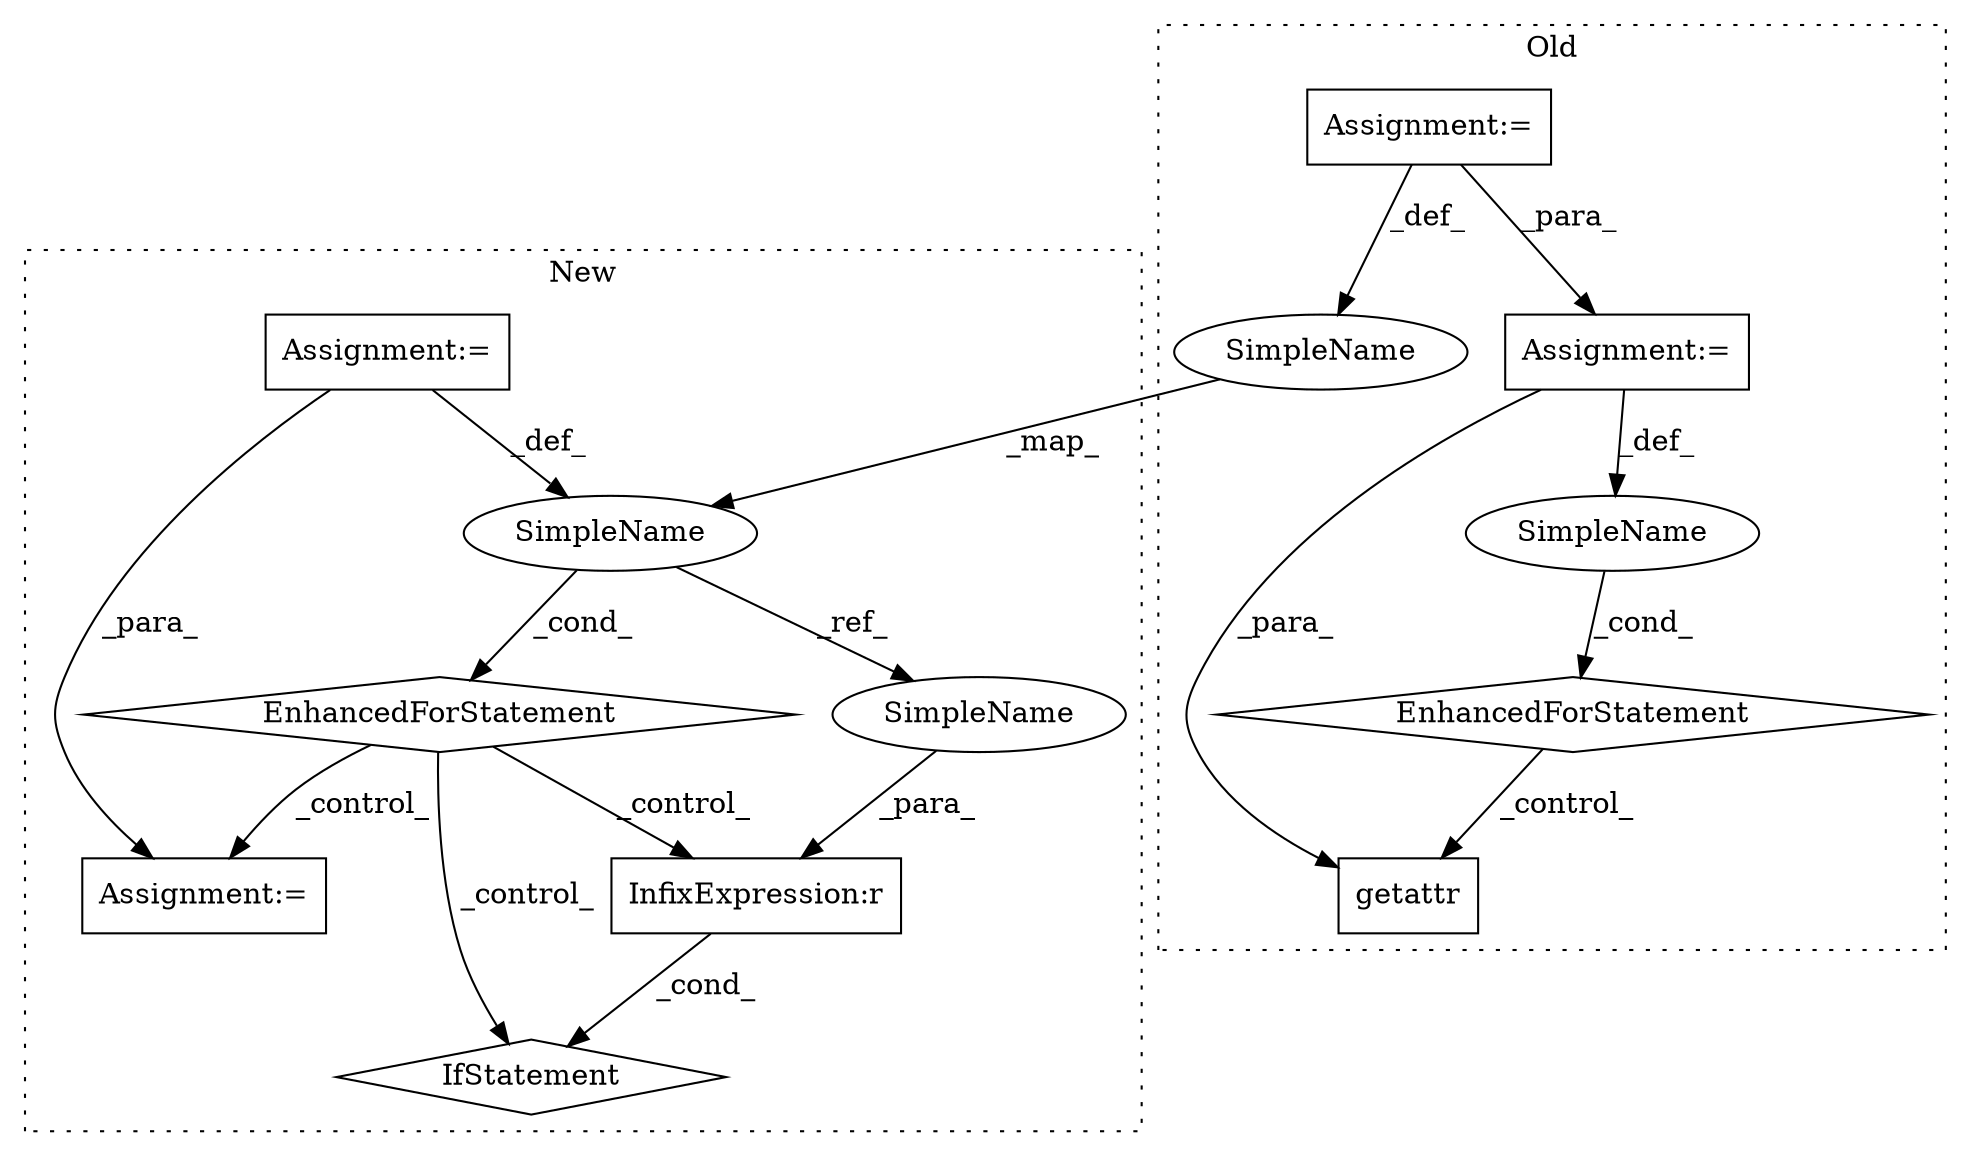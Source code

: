 digraph G {
subgraph cluster0 {
1 [label="getattr" a="32" s="6841,6856" l="8,1" shape="box"];
6 [label="Assignment:=" a="7" s="6563,6648" l="53,2" shape="box"];
7 [label="Assignment:=" a="7" s="6476" l="8" shape="box"];
8 [label="EnhancedForStatement" a="70" s="6563,6648" l="53,2" shape="diamond"];
10 [label="SimpleName" a="42" s="6476" l="8" shape="ellipse"];
11 [label="SimpleName" a="42" s="6620" l="7" shape="ellipse"];
label = "Old";
style="dotted";
}
subgraph cluster1 {
2 [label="EnhancedForStatement" a="70" s="2408,2513" l="65,2" shape="diamond"];
3 [label="IfStatement" a="25" s="2629,2651" l="4,2" shape="diamond"];
4 [label="Assignment:=" a="7" s="2953" l="1" shape="box"];
5 [label="Assignment:=" a="7" s="2408,2513" l="65,2" shape="box"];
9 [label="SimpleName" a="42" s="2477" l="5" shape="ellipse"];
12 [label="InfixExpression:r" a="27" s="2642" l="4" shape="box"];
13 [label="SimpleName" a="42" s="2646" l="5" shape="ellipse"];
label = "New";
style="dotted";
}
2 -> 4 [label="_control_"];
2 -> 3 [label="_control_"];
2 -> 12 [label="_control_"];
5 -> 9 [label="_def_"];
5 -> 4 [label="_para_"];
6 -> 11 [label="_def_"];
6 -> 1 [label="_para_"];
7 -> 6 [label="_para_"];
7 -> 10 [label="_def_"];
8 -> 1 [label="_control_"];
9 -> 2 [label="_cond_"];
9 -> 13 [label="_ref_"];
10 -> 9 [label="_map_"];
11 -> 8 [label="_cond_"];
12 -> 3 [label="_cond_"];
13 -> 12 [label="_para_"];
}